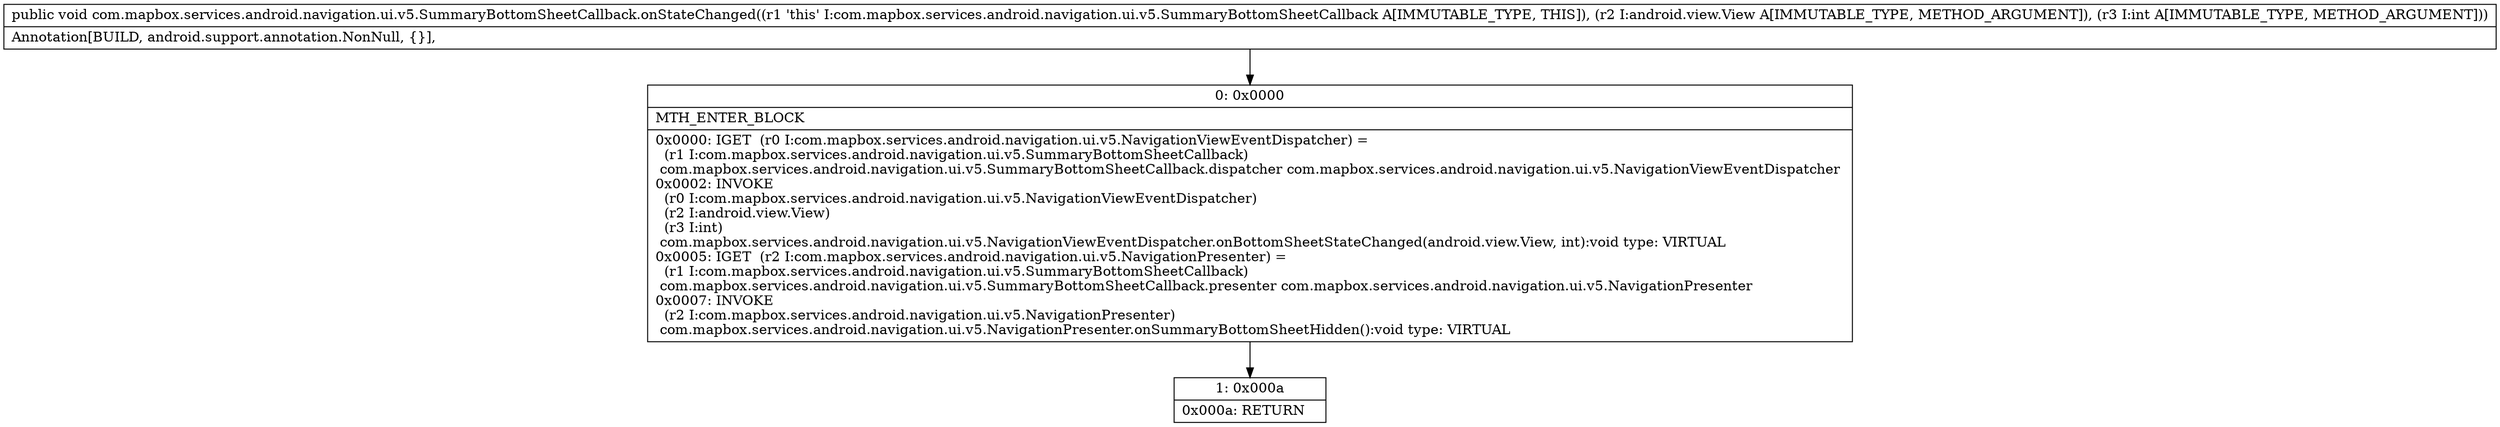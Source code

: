 digraph "CFG forcom.mapbox.services.android.navigation.ui.v5.SummaryBottomSheetCallback.onStateChanged(Landroid\/view\/View;I)V" {
Node_0 [shape=record,label="{0\:\ 0x0000|MTH_ENTER_BLOCK\l|0x0000: IGET  (r0 I:com.mapbox.services.android.navigation.ui.v5.NavigationViewEventDispatcher) = \l  (r1 I:com.mapbox.services.android.navigation.ui.v5.SummaryBottomSheetCallback)\l com.mapbox.services.android.navigation.ui.v5.SummaryBottomSheetCallback.dispatcher com.mapbox.services.android.navigation.ui.v5.NavigationViewEventDispatcher \l0x0002: INVOKE  \l  (r0 I:com.mapbox.services.android.navigation.ui.v5.NavigationViewEventDispatcher)\l  (r2 I:android.view.View)\l  (r3 I:int)\l com.mapbox.services.android.navigation.ui.v5.NavigationViewEventDispatcher.onBottomSheetStateChanged(android.view.View, int):void type: VIRTUAL \l0x0005: IGET  (r2 I:com.mapbox.services.android.navigation.ui.v5.NavigationPresenter) = \l  (r1 I:com.mapbox.services.android.navigation.ui.v5.SummaryBottomSheetCallback)\l com.mapbox.services.android.navigation.ui.v5.SummaryBottomSheetCallback.presenter com.mapbox.services.android.navigation.ui.v5.NavigationPresenter \l0x0007: INVOKE  \l  (r2 I:com.mapbox.services.android.navigation.ui.v5.NavigationPresenter)\l com.mapbox.services.android.navigation.ui.v5.NavigationPresenter.onSummaryBottomSheetHidden():void type: VIRTUAL \l}"];
Node_1 [shape=record,label="{1\:\ 0x000a|0x000a: RETURN   \l}"];
MethodNode[shape=record,label="{public void com.mapbox.services.android.navigation.ui.v5.SummaryBottomSheetCallback.onStateChanged((r1 'this' I:com.mapbox.services.android.navigation.ui.v5.SummaryBottomSheetCallback A[IMMUTABLE_TYPE, THIS]), (r2 I:android.view.View A[IMMUTABLE_TYPE, METHOD_ARGUMENT]), (r3 I:int A[IMMUTABLE_TYPE, METHOD_ARGUMENT]))  | Annotation[BUILD, android.support.annotation.NonNull, \{\}], \l}"];
MethodNode -> Node_0;
Node_0 -> Node_1;
}

